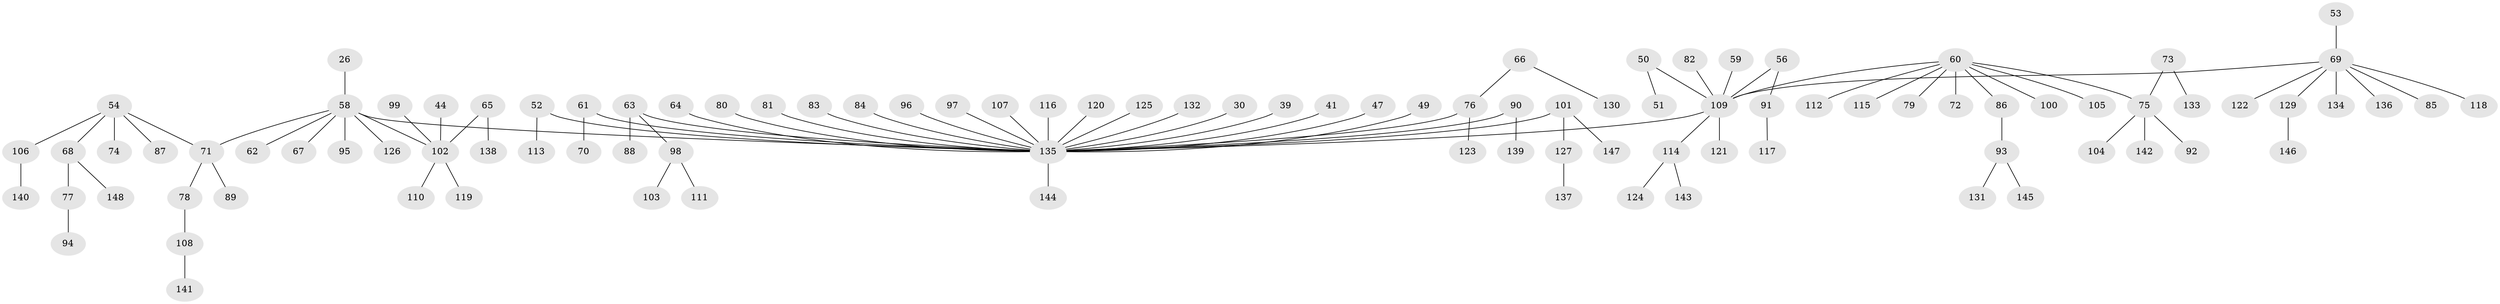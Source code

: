 // original degree distribution, {6: 0.02702702702702703, 11: 0.006756756756756757, 8: 0.006756756756756757, 2: 0.22972972972972974, 3: 0.12162162162162163, 4: 0.060810810810810814, 1: 0.527027027027027, 5: 0.02027027027027027}
// Generated by graph-tools (version 1.1) at 2025/56/03/04/25 21:56:55]
// undirected, 103 vertices, 102 edges
graph export_dot {
graph [start="1"]
  node [color=gray90,style=filled];
  26;
  30;
  39;
  41;
  44;
  47;
  49;
  50;
  51;
  52;
  53;
  54;
  56;
  58 [super="+19"];
  59;
  60 [super="+55+48+45"];
  61 [super="+12"];
  62;
  63;
  64;
  65;
  66;
  67;
  68;
  69 [super="+35"];
  70;
  71 [super="+46"];
  72;
  73 [super="+57"];
  74;
  75 [super="+22"];
  76 [super="+40"];
  77;
  78;
  79;
  80;
  81;
  82;
  83;
  84;
  85;
  86;
  87;
  88;
  89;
  90;
  91;
  92;
  93;
  94;
  95;
  96;
  97;
  98;
  99;
  100;
  101;
  102 [super="+18+25+42+37+28"];
  103;
  104;
  105;
  106;
  107;
  108;
  109 [super="+38"];
  110;
  111;
  112;
  113;
  114;
  115;
  116;
  117;
  118;
  119;
  120;
  121;
  122;
  123;
  124;
  125;
  126;
  127;
  129;
  130;
  131;
  132;
  133;
  134;
  135 [super="+2+16+6+23+7+128+13+14+24+20+31+21+34"];
  136;
  137;
  138;
  139;
  140;
  141;
  142;
  143;
  144;
  145;
  146;
  147;
  148;
  26 -- 58;
  30 -- 135;
  39 -- 135;
  41 -- 135;
  44 -- 102;
  47 -- 135;
  49 -- 135;
  50 -- 51;
  50 -- 109;
  52 -- 113;
  52 -- 135;
  53 -- 69;
  54 -- 68;
  54 -- 74;
  54 -- 87;
  54 -- 106;
  54 -- 71;
  56 -- 91;
  56 -- 109;
  58 -- 62;
  58 -- 95;
  58 -- 126;
  58 -- 67;
  58 -- 135;
  58 -- 102;
  58 -- 71;
  59 -- 109;
  60 -- 72;
  60 -- 86;
  60 -- 100;
  60 -- 105;
  60 -- 75;
  60 -- 109;
  60 -- 79;
  60 -- 115;
  60 -- 112;
  61 -- 70;
  61 -- 135;
  63 -- 88;
  63 -- 98;
  63 -- 135;
  64 -- 135;
  65 -- 138;
  65 -- 102;
  66 -- 130;
  66 -- 76;
  68 -- 77;
  68 -- 148;
  69 -- 118;
  69 -- 129;
  69 -- 134;
  69 -- 85;
  69 -- 136;
  69 -- 122;
  69 -- 109;
  71 -- 89;
  71 -- 78;
  73 -- 75;
  73 -- 133;
  75 -- 104;
  75 -- 92;
  75 -- 142;
  76 -- 123;
  76 -- 135;
  77 -- 94;
  78 -- 108;
  80 -- 135;
  81 -- 135;
  82 -- 109;
  83 -- 135;
  84 -- 135;
  86 -- 93;
  90 -- 139;
  90 -- 135;
  91 -- 117;
  93 -- 131;
  93 -- 145;
  96 -- 135;
  97 -- 135;
  98 -- 103;
  98 -- 111;
  99 -- 102;
  101 -- 127;
  101 -- 147;
  101 -- 135;
  102 -- 110;
  102 -- 119;
  106 -- 140;
  107 -- 135;
  108 -- 141;
  109 -- 114;
  109 -- 135;
  109 -- 121;
  114 -- 124;
  114 -- 143;
  116 -- 135;
  120 -- 135;
  125 -- 135;
  127 -- 137;
  129 -- 146;
  132 -- 135;
  135 -- 144;
}
